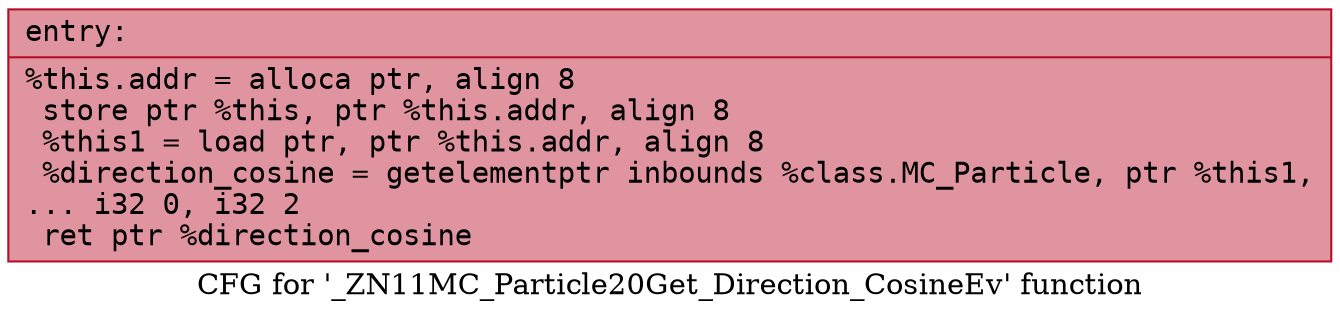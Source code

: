digraph "CFG for '_ZN11MC_Particle20Get_Direction_CosineEv' function" {
	label="CFG for '_ZN11MC_Particle20Get_Direction_CosineEv' function";

	Node0x5579e71b3f70 [shape=record,color="#b70d28ff", style=filled, fillcolor="#b70d2870" fontname="Courier",label="{entry:\l|  %this.addr = alloca ptr, align 8\l  store ptr %this, ptr %this.addr, align 8\l  %this1 = load ptr, ptr %this.addr, align 8\l  %direction_cosine = getelementptr inbounds %class.MC_Particle, ptr %this1,\l... i32 0, i32 2\l  ret ptr %direction_cosine\l}"];
}
